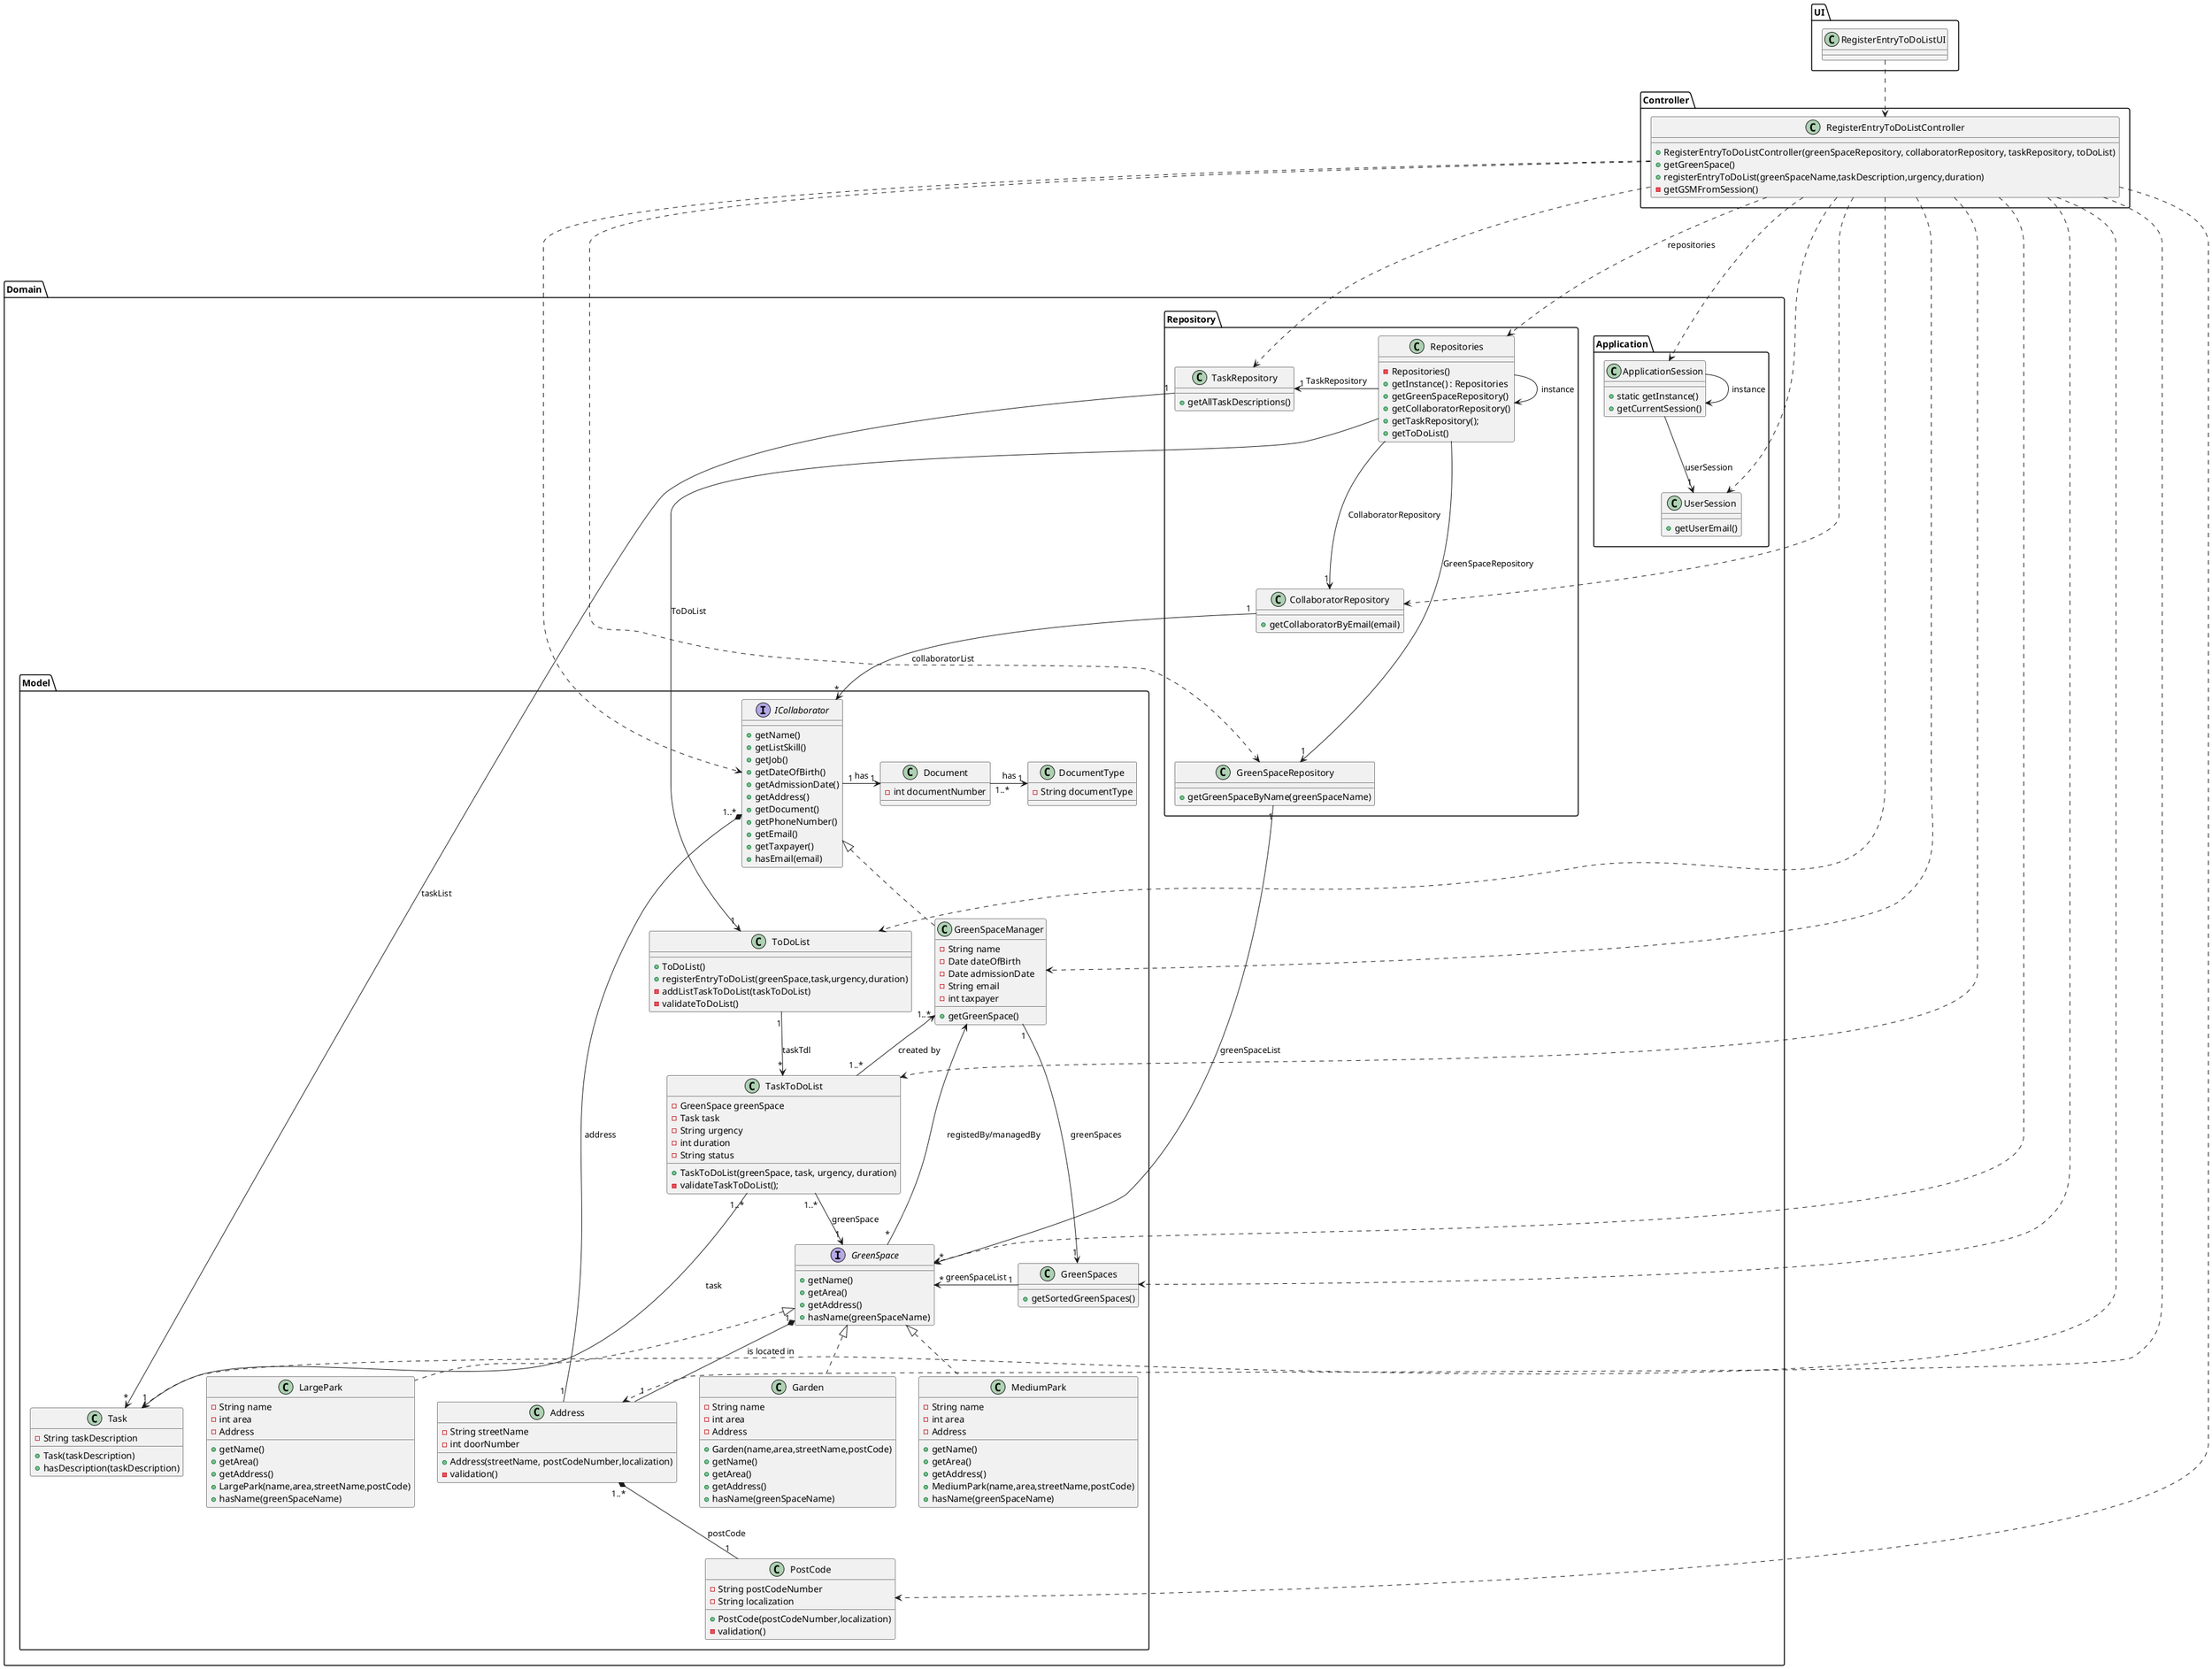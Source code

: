 @startuml
'skinparam monochrome true
skinparam packageStyle rectangle
skinparam shadowing false
skinparam linetype orto

skinparam classAttributeIconSize "1"

package "UI" <<Folder>> {
    class RegisterEntryToDoListUI {
    }
}


package "Controller" <<Folder>> {

    class RegisterEntryToDoListController {
        + RegisterEntryToDoListController(greenSpaceRepository, collaboratorRepository, taskRepository, toDoList)
        + getGreenSpace()
        + registerEntryToDoList(greenSpaceName,taskDescription,urgency,duration)
        - getGSMFromSession()
    }

}

'left to right direction
package "Domain" <<Folder>> {

    package "Domain.Application" <<Folder>> {

        class ApplicationSession
        {
            + static getInstance()
            + getCurrentSession()
        }

        class UserSession
        {
            + getUserEmail()
        }
    }

    package "Domain.Model" <<Folder>> {

        interface GreenSpace {
            + getName()
            + getArea()
            + getAddress()
            + hasName(greenSpaceName)
        }

        class GreenSpaces{

            +getSortedGreenSpaces()
        }

        class Garden implements GreenSpace{
            - String name
            - int area
            - Address

            + Garden(name,area,streetName,postCode)
            + getName()
            + getArea()
            + getAddress()
            + hasName(greenSpaceName)
        }

        class MediumPark implements GreenSpace{
            - String name
            - int area
            - Address

            + getName()
            + getArea()
            + getAddress()
            + MediumPark(name,area,streetName,postCode)
            + hasName(greenSpaceName)
        }

        class LargePark implements GreenSpace{
            - String name
            - int area
            - Address

            + getName()
            + getArea()
            + getAddress()
            + LargePark(name,area,streetName,postCode)
            + hasName(greenSpaceName)
        }

        interface ICollaborator{
            + getName()
            + getListSkill()
            + getJob()
            + getDateOfBirth()
            + getAdmissionDate()
            + getAddress()
            + getDocument()
            + getPhoneNumber()
            + getEmail()
            + getTaxpayer()
            + hasEmail(email)

        }

        class Document{
            - int documentNumber
        }

        class DocumentType{
            - String documentType
        }

        class Address {
            - String streetName
            - int doorNumber

            + Address(streetName, postCodeNumber,localization)
            - validation()
        }

        class PostCode{
            - String postCodeNumber
            - String localization

            + PostCode(postCodeNumber,localization)
            - validation()
        }

        class Task {
            - String taskDescription

            + Task(taskDescription)
            + hasDescription(taskDescription)
        }

        class TaskToDoList {
            - GreenSpace greenSpace
            - Task task
            - String urgency
            - int duration
            - String status

            + TaskToDoList(greenSpace, task, urgency, duration)
            - validateTaskToDoList();
        }

        class GreenSpaceManager implements ICollaborator{
            - String name
            - Date dateOfBirth
            - Date admissionDate
            - String email
            - int taxpayer

            + getGreenSpace()
        }

        class ToDoList{

            + ToDoList()
            + registerEntryToDoList(greenSpace,task,urgency,duration)
            - addListTaskToDoList(taskToDoList)
            - validateToDoList()
        }

    }

    package "Domain.Repository" <<Folder>> {

        class Repositories {

            - Repositories()
            + getInstance() : Repositories
            + getGreenSpaceRepository()
            + getCollaboratorRepository()
            + getTaskRepository();
            + getToDoList()
        }

        class CollaboratorRepository {

            + getCollaboratorByEmail(email)
        }

        class GreenSpaceRepository {

            + getGreenSpaceByName(greenSpaceName)
        }

        class TaskRepository {

            + getAllTaskDescriptions()
        }
    }
}

'-------------------Instance-------------------
Repositories -> Repositories : instance
ApplicationSession -> ApplicationSession : instance

'-------------------UI-------------------
RegisterEntryToDoListUI ..> RegisterEntryToDoListController

'-------------------Controller-------------------
RegisterEntryToDoListController ...> Repositories : repositories
RegisterEntryToDoListController ...> ApplicationSession
RegisterEntryToDoListController ...> UserSession
RegisterEntryToDoListController ...> GreenSpaceRepository
RegisterEntryToDoListController ...> CollaboratorRepository
RegisterEntryToDoListController ...> TaskRepository
RegisterEntryToDoListController ...> ICollaborator
RegisterEntryToDoListController ...> GreenSpace
RegisterEntryToDoListController ...> ToDoList
RegisterEntryToDoListController ...> Task
RegisterEntryToDoListController ...> TaskToDoList
RegisterEntryToDoListController ...> GreenSpaceManager
RegisterEntryToDoListController ...> Address
RegisterEntryToDoListController ...> PostCode
RegisterEntryToDoListController ...> GreenSpaces

'-------------------ApplicationSession-------------------
ApplicationSession --> "1" UserSession : userSession

'-------------------Repositories-------------------
Repositories ----> "1" GreenSpaceRepository : GreenSpaceRepository
Repositories ---> "1" CollaboratorRepository : CollaboratorRepository
Repositories -> "1" ToDoList : ToDoList
Repositories -> "1" TaskRepository : TaskRepository

'-------------------CollaboratorRepository-------------------
CollaboratorRepository "1"  --> "*" ICollaborator : collaboratorList

'-------------------GreenSpaceRepository-------------------
GreenSpaceRepository "1" -> "*" GreenSpace : greenSpaceList

'-------------------TaskRepository-------------------
TaskRepository "1" -> "*" Task : taskList

'-------------------Address-------------------
Address "1..*" *-- "1" PostCode : postCode
ICollaborator "1..*" *---- "1" Address : address

'-------------------Document-------------------
ICollaborator "1" -> "1" Document : has
Document "1..*" ->"1" DocumentType : has

'-------------------GreenSpaceManager-------------------
GreenSpaceManager "1..*" <-- "1..*" TaskToDoList : created by
GreenSpaceManager <- "*" GreenSpace : registedBy/managedBy
GreenSpaceManager "1" ---> "1" GreenSpaces : greenSpaces

'-------------------GreenSpace-------------------
GreenSpace "1" *-- "1" Address : is located in

'-------------------GreenSpaces-------------------
GreenSpaces "1" -> "*" GreenSpace: greenSpaceList

'-------------------ToDoList-------------------
ToDoList "1" --> "*" TaskToDoList : taskTdl

'-------------------TaskToDoList-------------------
TaskToDoList "1..*" --> "1" GreenSpace : greenSpace
TaskToDoList "1..*" ---> "1" Task : task

@enduml